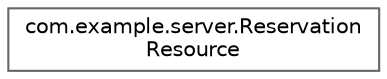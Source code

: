 digraph "Graphical Class Hierarchy"
{
 // LATEX_PDF_SIZE
  bgcolor="transparent";
  edge [fontname=Helvetica,fontsize=10,labelfontname=Helvetica,labelfontsize=10];
  node [fontname=Helvetica,fontsize=10,shape=box,height=0.2,width=0.4];
  rankdir="LR";
  Node0 [label="com.example.server.Reservation\lResource",height=0.2,width=0.4,color="grey40", fillcolor="white", style="filled",URL="$classcom_1_1example_1_1server_1_1_reservation_resource.html",tooltip=" "];
}
